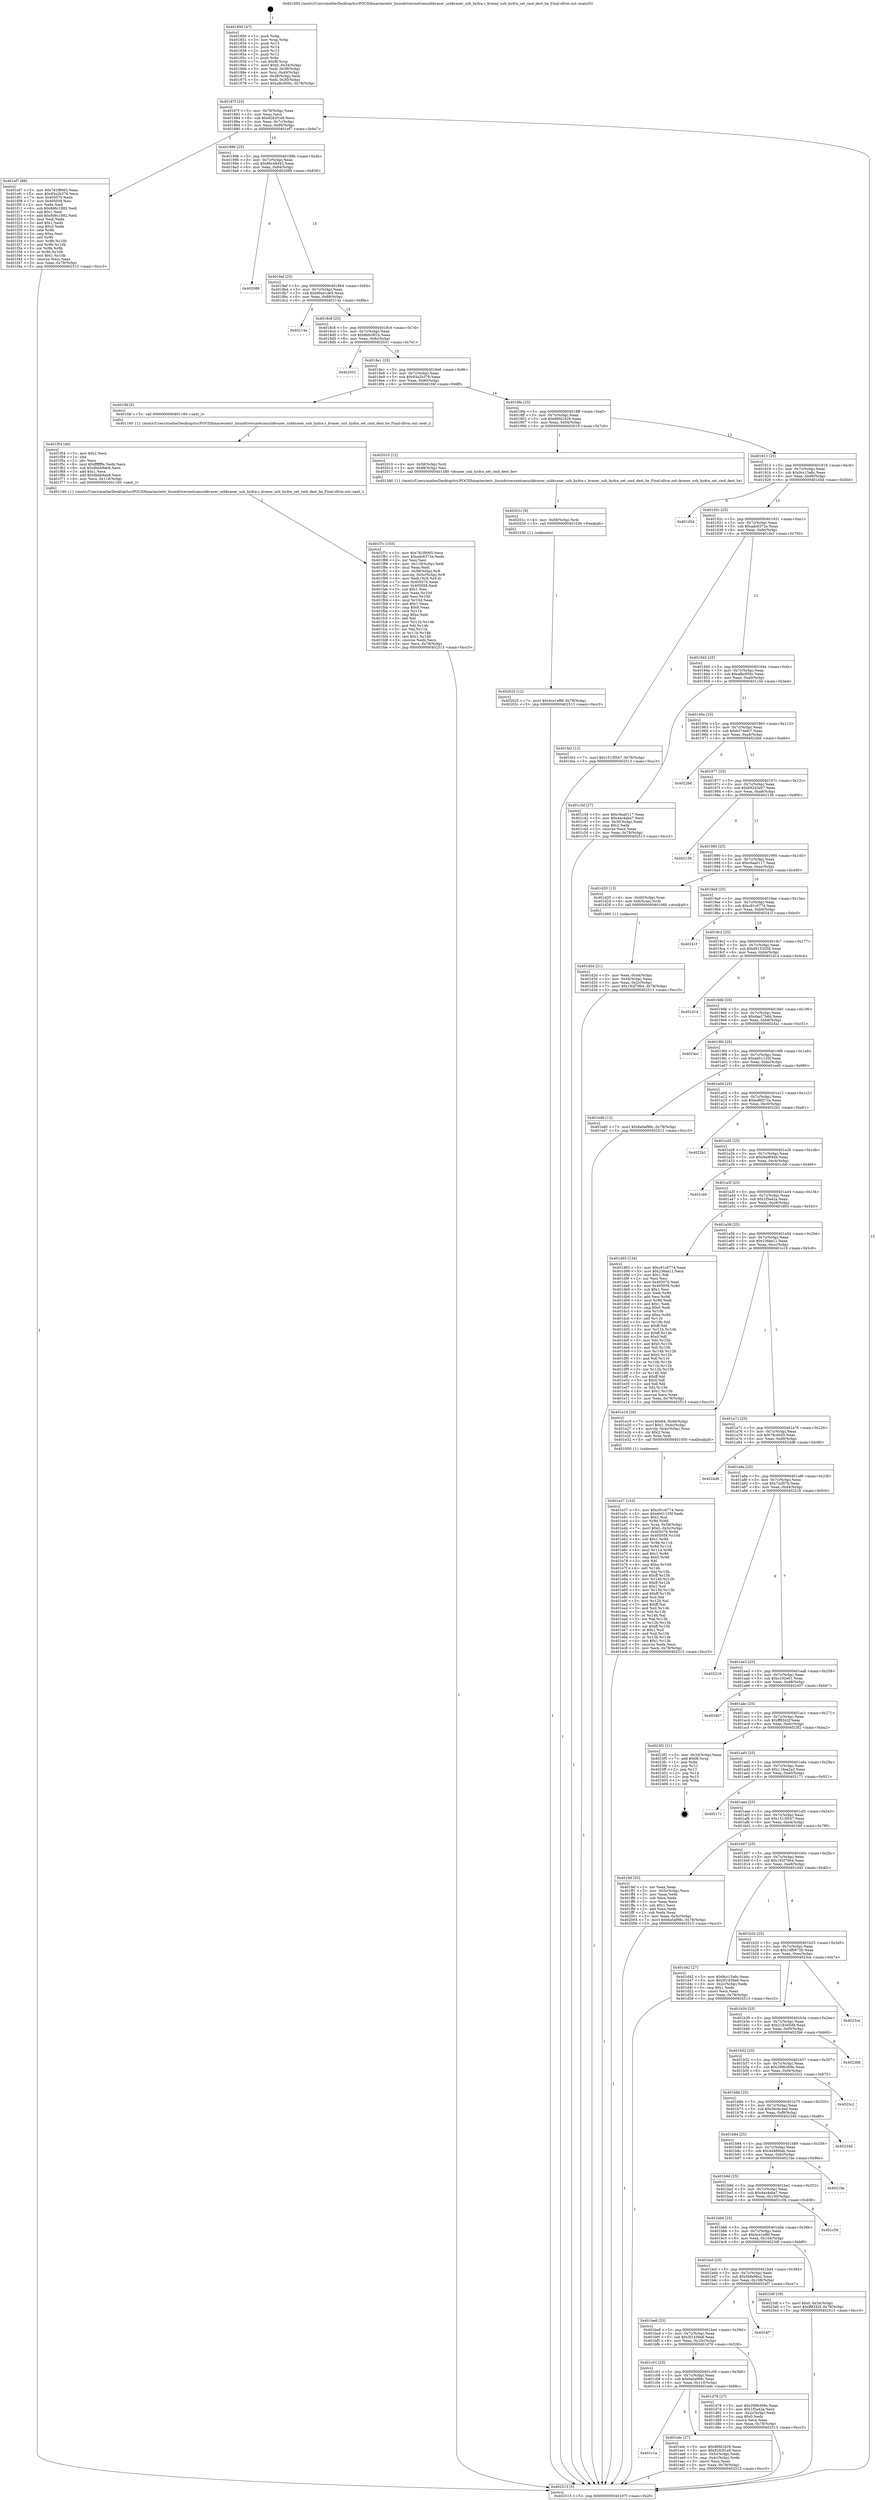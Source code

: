 digraph "0x401850" {
  label = "0x401850 (/mnt/c/Users/mathe/Desktop/tcc/POCII/binaries/extr_linuxdriversnetcanusbkvaser_usbkvaser_usb_hydra.c_kvaser_usb_hydra_set_cmd_dest_he_Final-ollvm.out::main(0))"
  labelloc = "t"
  node[shape=record]

  Entry [label="",width=0.3,height=0.3,shape=circle,fillcolor=black,style=filled]
  "0x40187f" [label="{
     0x40187f [23]\l
     | [instrs]\l
     &nbsp;&nbsp;0x40187f \<+3\>: mov -0x78(%rbp),%eax\l
     &nbsp;&nbsp;0x401882 \<+2\>: mov %eax,%ecx\l
     &nbsp;&nbsp;0x401884 \<+6\>: sub $0x8283f1e8,%ecx\l
     &nbsp;&nbsp;0x40188a \<+3\>: mov %eax,-0x7c(%rbp)\l
     &nbsp;&nbsp;0x40188d \<+3\>: mov %ecx,-0x80(%rbp)\l
     &nbsp;&nbsp;0x401890 \<+6\>: je 0000000000401ef7 \<main+0x6a7\>\l
  }"]
  "0x401ef7" [label="{
     0x401ef7 [88]\l
     | [instrs]\l
     &nbsp;&nbsp;0x401ef7 \<+5\>: mov $0x781f9065,%eax\l
     &nbsp;&nbsp;0x401efc \<+5\>: mov $0x93a2b378,%ecx\l
     &nbsp;&nbsp;0x401f01 \<+7\>: mov 0x405070,%edx\l
     &nbsp;&nbsp;0x401f08 \<+7\>: mov 0x405058,%esi\l
     &nbsp;&nbsp;0x401f0f \<+2\>: mov %edx,%edi\l
     &nbsp;&nbsp;0x401f11 \<+6\>: sub $0x8d6c1882,%edi\l
     &nbsp;&nbsp;0x401f17 \<+3\>: sub $0x1,%edi\l
     &nbsp;&nbsp;0x401f1a \<+6\>: add $0x8d6c1882,%edi\l
     &nbsp;&nbsp;0x401f20 \<+3\>: imul %edi,%edx\l
     &nbsp;&nbsp;0x401f23 \<+3\>: and $0x1,%edx\l
     &nbsp;&nbsp;0x401f26 \<+3\>: cmp $0x0,%edx\l
     &nbsp;&nbsp;0x401f29 \<+4\>: sete %r8b\l
     &nbsp;&nbsp;0x401f2d \<+3\>: cmp $0xa,%esi\l
     &nbsp;&nbsp;0x401f30 \<+4\>: setl %r9b\l
     &nbsp;&nbsp;0x401f34 \<+3\>: mov %r8b,%r10b\l
     &nbsp;&nbsp;0x401f37 \<+3\>: and %r9b,%r10b\l
     &nbsp;&nbsp;0x401f3a \<+3\>: xor %r9b,%r8b\l
     &nbsp;&nbsp;0x401f3d \<+3\>: or %r8b,%r10b\l
     &nbsp;&nbsp;0x401f40 \<+4\>: test $0x1,%r10b\l
     &nbsp;&nbsp;0x401f44 \<+3\>: cmovne %ecx,%eax\l
     &nbsp;&nbsp;0x401f47 \<+3\>: mov %eax,-0x78(%rbp)\l
     &nbsp;&nbsp;0x401f4a \<+5\>: jmp 0000000000402513 \<main+0xcc3\>\l
  }"]
  "0x401896" [label="{
     0x401896 [25]\l
     | [instrs]\l
     &nbsp;&nbsp;0x401896 \<+5\>: jmp 000000000040189b \<main+0x4b\>\l
     &nbsp;&nbsp;0x40189b \<+3\>: mov -0x7c(%rbp),%eax\l
     &nbsp;&nbsp;0x40189e \<+5\>: sub $0x86c48d43,%eax\l
     &nbsp;&nbsp;0x4018a3 \<+6\>: mov %eax,-0x84(%rbp)\l
     &nbsp;&nbsp;0x4018a9 \<+6\>: je 0000000000402089 \<main+0x839\>\l
  }"]
  Exit [label="",width=0.3,height=0.3,shape=circle,fillcolor=black,style=filled,peripheries=2]
  "0x402089" [label="{
     0x402089\l
  }", style=dashed]
  "0x4018af" [label="{
     0x4018af [25]\l
     | [instrs]\l
     &nbsp;&nbsp;0x4018af \<+5\>: jmp 00000000004018b4 \<main+0x64\>\l
     &nbsp;&nbsp;0x4018b4 \<+3\>: mov -0x7c(%rbp),%eax\l
     &nbsp;&nbsp;0x4018b7 \<+5\>: sub $0x89a41de5,%eax\l
     &nbsp;&nbsp;0x4018bc \<+6\>: mov %eax,-0x88(%rbp)\l
     &nbsp;&nbsp;0x4018c2 \<+6\>: je 000000000040214a \<main+0x8fa\>\l
  }"]
  "0x402025" [label="{
     0x402025 [12]\l
     | [instrs]\l
     &nbsp;&nbsp;0x402025 \<+7\>: movl $0x4ce1ef6f,-0x78(%rbp)\l
     &nbsp;&nbsp;0x40202c \<+5\>: jmp 0000000000402513 \<main+0xcc3\>\l
  }"]
  "0x40214a" [label="{
     0x40214a\l
  }", style=dashed]
  "0x4018c8" [label="{
     0x4018c8 [25]\l
     | [instrs]\l
     &nbsp;&nbsp;0x4018c8 \<+5\>: jmp 00000000004018cd \<main+0x7d\>\l
     &nbsp;&nbsp;0x4018cd \<+3\>: mov -0x7c(%rbp),%eax\l
     &nbsp;&nbsp;0x4018d0 \<+5\>: sub $0x8b0c9f1b,%eax\l
     &nbsp;&nbsp;0x4018d5 \<+6\>: mov %eax,-0x8c(%rbp)\l
     &nbsp;&nbsp;0x4018db \<+6\>: je 0000000000402031 \<main+0x7e1\>\l
  }"]
  "0x40201c" [label="{
     0x40201c [9]\l
     | [instrs]\l
     &nbsp;&nbsp;0x40201c \<+4\>: mov -0x58(%rbp),%rdi\l
     &nbsp;&nbsp;0x402020 \<+5\>: call 0000000000401030 \<free@plt\>\l
     | [calls]\l
     &nbsp;&nbsp;0x401030 \{1\} (unknown)\l
  }"]
  "0x402031" [label="{
     0x402031\l
  }", style=dashed]
  "0x4018e1" [label="{
     0x4018e1 [25]\l
     | [instrs]\l
     &nbsp;&nbsp;0x4018e1 \<+5\>: jmp 00000000004018e6 \<main+0x96\>\l
     &nbsp;&nbsp;0x4018e6 \<+3\>: mov -0x7c(%rbp),%eax\l
     &nbsp;&nbsp;0x4018e9 \<+5\>: sub $0x93a2b378,%eax\l
     &nbsp;&nbsp;0x4018ee \<+6\>: mov %eax,-0x90(%rbp)\l
     &nbsp;&nbsp;0x4018f4 \<+6\>: je 0000000000401f4f \<main+0x6ff\>\l
  }"]
  "0x401f7c" [label="{
     0x401f7c [103]\l
     | [instrs]\l
     &nbsp;&nbsp;0x401f7c \<+5\>: mov $0x781f9065,%ecx\l
     &nbsp;&nbsp;0x401f81 \<+5\>: mov $0xadc6372e,%edx\l
     &nbsp;&nbsp;0x401f86 \<+2\>: xor %esi,%esi\l
     &nbsp;&nbsp;0x401f88 \<+6\>: mov -0x118(%rbp),%edi\l
     &nbsp;&nbsp;0x401f8e \<+3\>: imul %eax,%edi\l
     &nbsp;&nbsp;0x401f91 \<+4\>: mov -0x58(%rbp),%r8\l
     &nbsp;&nbsp;0x401f95 \<+4\>: movslq -0x5c(%rbp),%r9\l
     &nbsp;&nbsp;0x401f99 \<+4\>: mov %edi,(%r8,%r9,4)\l
     &nbsp;&nbsp;0x401f9d \<+7\>: mov 0x405070,%eax\l
     &nbsp;&nbsp;0x401fa4 \<+7\>: mov 0x405058,%edi\l
     &nbsp;&nbsp;0x401fab \<+3\>: sub $0x1,%esi\l
     &nbsp;&nbsp;0x401fae \<+3\>: mov %eax,%r10d\l
     &nbsp;&nbsp;0x401fb1 \<+3\>: add %esi,%r10d\l
     &nbsp;&nbsp;0x401fb4 \<+4\>: imul %r10d,%eax\l
     &nbsp;&nbsp;0x401fb8 \<+3\>: and $0x1,%eax\l
     &nbsp;&nbsp;0x401fbb \<+3\>: cmp $0x0,%eax\l
     &nbsp;&nbsp;0x401fbe \<+4\>: sete %r11b\l
     &nbsp;&nbsp;0x401fc2 \<+3\>: cmp $0xa,%edi\l
     &nbsp;&nbsp;0x401fc5 \<+3\>: setl %bl\l
     &nbsp;&nbsp;0x401fc8 \<+3\>: mov %r11b,%r14b\l
     &nbsp;&nbsp;0x401fcb \<+3\>: and %bl,%r14b\l
     &nbsp;&nbsp;0x401fce \<+3\>: xor %bl,%r11b\l
     &nbsp;&nbsp;0x401fd1 \<+3\>: or %r11b,%r14b\l
     &nbsp;&nbsp;0x401fd4 \<+4\>: test $0x1,%r14b\l
     &nbsp;&nbsp;0x401fd8 \<+3\>: cmovne %edx,%ecx\l
     &nbsp;&nbsp;0x401fdb \<+3\>: mov %ecx,-0x78(%rbp)\l
     &nbsp;&nbsp;0x401fde \<+5\>: jmp 0000000000402513 \<main+0xcc3\>\l
  }"]
  "0x401f4f" [label="{
     0x401f4f [5]\l
     | [instrs]\l
     &nbsp;&nbsp;0x401f4f \<+5\>: call 0000000000401160 \<next_i\>\l
     | [calls]\l
     &nbsp;&nbsp;0x401160 \{1\} (/mnt/c/Users/mathe/Desktop/tcc/POCII/binaries/extr_linuxdriversnetcanusbkvaser_usbkvaser_usb_hydra.c_kvaser_usb_hydra_set_cmd_dest_he_Final-ollvm.out::next_i)\l
  }"]
  "0x4018fa" [label="{
     0x4018fa [25]\l
     | [instrs]\l
     &nbsp;&nbsp;0x4018fa \<+5\>: jmp 00000000004018ff \<main+0xaf\>\l
     &nbsp;&nbsp;0x4018ff \<+3\>: mov -0x7c(%rbp),%eax\l
     &nbsp;&nbsp;0x401902 \<+5\>: sub $0x96fd1629,%eax\l
     &nbsp;&nbsp;0x401907 \<+6\>: mov %eax,-0x94(%rbp)\l
     &nbsp;&nbsp;0x40190d \<+6\>: je 0000000000402010 \<main+0x7c0\>\l
  }"]
  "0x401f54" [label="{
     0x401f54 [40]\l
     | [instrs]\l
     &nbsp;&nbsp;0x401f54 \<+5\>: mov $0x2,%ecx\l
     &nbsp;&nbsp;0x401f59 \<+1\>: cltd\l
     &nbsp;&nbsp;0x401f5a \<+2\>: idiv %ecx\l
     &nbsp;&nbsp;0x401f5c \<+6\>: imul $0xfffffffe,%edx,%ecx\l
     &nbsp;&nbsp;0x401f62 \<+6\>: sub $0xdbbb9ab8,%ecx\l
     &nbsp;&nbsp;0x401f68 \<+3\>: add $0x1,%ecx\l
     &nbsp;&nbsp;0x401f6b \<+6\>: add $0xdbbb9ab8,%ecx\l
     &nbsp;&nbsp;0x401f71 \<+6\>: mov %ecx,-0x118(%rbp)\l
     &nbsp;&nbsp;0x401f77 \<+5\>: call 0000000000401160 \<next_i\>\l
     | [calls]\l
     &nbsp;&nbsp;0x401160 \{1\} (/mnt/c/Users/mathe/Desktop/tcc/POCII/binaries/extr_linuxdriversnetcanusbkvaser_usbkvaser_usb_hydra.c_kvaser_usb_hydra_set_cmd_dest_he_Final-ollvm.out::next_i)\l
  }"]
  "0x402010" [label="{
     0x402010 [12]\l
     | [instrs]\l
     &nbsp;&nbsp;0x402010 \<+4\>: mov -0x58(%rbp),%rdi\l
     &nbsp;&nbsp;0x402014 \<+3\>: mov -0x48(%rbp),%esi\l
     &nbsp;&nbsp;0x402017 \<+5\>: call 0000000000401580 \<kvaser_usb_hydra_set_cmd_dest_he\>\l
     | [calls]\l
     &nbsp;&nbsp;0x401580 \{1\} (/mnt/c/Users/mathe/Desktop/tcc/POCII/binaries/extr_linuxdriversnetcanusbkvaser_usbkvaser_usb_hydra.c_kvaser_usb_hydra_set_cmd_dest_he_Final-ollvm.out::kvaser_usb_hydra_set_cmd_dest_he)\l
  }"]
  "0x401913" [label="{
     0x401913 [25]\l
     | [instrs]\l
     &nbsp;&nbsp;0x401913 \<+5\>: jmp 0000000000401918 \<main+0xc8\>\l
     &nbsp;&nbsp;0x401918 \<+3\>: mov -0x7c(%rbp),%eax\l
     &nbsp;&nbsp;0x40191b \<+5\>: sub $0x9cc15a6c,%eax\l
     &nbsp;&nbsp;0x401920 \<+6\>: mov %eax,-0x98(%rbp)\l
     &nbsp;&nbsp;0x401926 \<+6\>: je 0000000000401d5d \<main+0x50d\>\l
  }"]
  "0x401c1a" [label="{
     0x401c1a\l
  }", style=dashed]
  "0x401d5d" [label="{
     0x401d5d\l
  }", style=dashed]
  "0x40192c" [label="{
     0x40192c [25]\l
     | [instrs]\l
     &nbsp;&nbsp;0x40192c \<+5\>: jmp 0000000000401931 \<main+0xe1\>\l
     &nbsp;&nbsp;0x401931 \<+3\>: mov -0x7c(%rbp),%eax\l
     &nbsp;&nbsp;0x401934 \<+5\>: sub $0xadc6372e,%eax\l
     &nbsp;&nbsp;0x401939 \<+6\>: mov %eax,-0x9c(%rbp)\l
     &nbsp;&nbsp;0x40193f \<+6\>: je 0000000000401fe3 \<main+0x793\>\l
  }"]
  "0x401edc" [label="{
     0x401edc [27]\l
     | [instrs]\l
     &nbsp;&nbsp;0x401edc \<+5\>: mov $0x96fd1629,%eax\l
     &nbsp;&nbsp;0x401ee1 \<+5\>: mov $0x8283f1e8,%ecx\l
     &nbsp;&nbsp;0x401ee6 \<+3\>: mov -0x5c(%rbp),%edx\l
     &nbsp;&nbsp;0x401ee9 \<+3\>: cmp -0x4c(%rbp),%edx\l
     &nbsp;&nbsp;0x401eec \<+3\>: cmovl %ecx,%eax\l
     &nbsp;&nbsp;0x401eef \<+3\>: mov %eax,-0x78(%rbp)\l
     &nbsp;&nbsp;0x401ef2 \<+5\>: jmp 0000000000402513 \<main+0xcc3\>\l
  }"]
  "0x401fe3" [label="{
     0x401fe3 [12]\l
     | [instrs]\l
     &nbsp;&nbsp;0x401fe3 \<+7\>: movl $0x1513f547,-0x78(%rbp)\l
     &nbsp;&nbsp;0x401fea \<+5\>: jmp 0000000000402513 \<main+0xcc3\>\l
  }"]
  "0x401945" [label="{
     0x401945 [25]\l
     | [instrs]\l
     &nbsp;&nbsp;0x401945 \<+5\>: jmp 000000000040194a \<main+0xfa\>\l
     &nbsp;&nbsp;0x40194a \<+3\>: mov -0x7c(%rbp),%eax\l
     &nbsp;&nbsp;0x40194d \<+5\>: sub $0xafbc856c,%eax\l
     &nbsp;&nbsp;0x401952 \<+6\>: mov %eax,-0xa0(%rbp)\l
     &nbsp;&nbsp;0x401958 \<+6\>: je 0000000000401c3d \<main+0x3ed\>\l
  }"]
  "0x401e37" [label="{
     0x401e37 [153]\l
     | [instrs]\l
     &nbsp;&nbsp;0x401e37 \<+5\>: mov $0xc91c6774,%ecx\l
     &nbsp;&nbsp;0x401e3c \<+5\>: mov $0xeb01135f,%edx\l
     &nbsp;&nbsp;0x401e41 \<+3\>: mov $0x1,%sil\l
     &nbsp;&nbsp;0x401e44 \<+3\>: xor %r8d,%r8d\l
     &nbsp;&nbsp;0x401e47 \<+4\>: mov %rax,-0x58(%rbp)\l
     &nbsp;&nbsp;0x401e4b \<+7\>: movl $0x0,-0x5c(%rbp)\l
     &nbsp;&nbsp;0x401e52 \<+8\>: mov 0x405070,%r9d\l
     &nbsp;&nbsp;0x401e5a \<+8\>: mov 0x405058,%r10d\l
     &nbsp;&nbsp;0x401e62 \<+4\>: sub $0x1,%r8d\l
     &nbsp;&nbsp;0x401e66 \<+3\>: mov %r9d,%r11d\l
     &nbsp;&nbsp;0x401e69 \<+3\>: add %r8d,%r11d\l
     &nbsp;&nbsp;0x401e6c \<+4\>: imul %r11d,%r9d\l
     &nbsp;&nbsp;0x401e70 \<+4\>: and $0x1,%r9d\l
     &nbsp;&nbsp;0x401e74 \<+4\>: cmp $0x0,%r9d\l
     &nbsp;&nbsp;0x401e78 \<+3\>: sete %bl\l
     &nbsp;&nbsp;0x401e7b \<+4\>: cmp $0xa,%r10d\l
     &nbsp;&nbsp;0x401e7f \<+4\>: setl %r14b\l
     &nbsp;&nbsp;0x401e83 \<+3\>: mov %bl,%r15b\l
     &nbsp;&nbsp;0x401e86 \<+4\>: xor $0xff,%r15b\l
     &nbsp;&nbsp;0x401e8a \<+3\>: mov %r14b,%r12b\l
     &nbsp;&nbsp;0x401e8d \<+4\>: xor $0xff,%r12b\l
     &nbsp;&nbsp;0x401e91 \<+4\>: xor $0x1,%sil\l
     &nbsp;&nbsp;0x401e95 \<+3\>: mov %r15b,%r13b\l
     &nbsp;&nbsp;0x401e98 \<+4\>: and $0xff,%r13b\l
     &nbsp;&nbsp;0x401e9c \<+3\>: and %sil,%bl\l
     &nbsp;&nbsp;0x401e9f \<+3\>: mov %r12b,%al\l
     &nbsp;&nbsp;0x401ea2 \<+2\>: and $0xff,%al\l
     &nbsp;&nbsp;0x401ea4 \<+3\>: and %sil,%r14b\l
     &nbsp;&nbsp;0x401ea7 \<+3\>: or %bl,%r13b\l
     &nbsp;&nbsp;0x401eaa \<+3\>: or %r14b,%al\l
     &nbsp;&nbsp;0x401ead \<+3\>: xor %al,%r13b\l
     &nbsp;&nbsp;0x401eb0 \<+3\>: or %r12b,%r15b\l
     &nbsp;&nbsp;0x401eb3 \<+4\>: xor $0xff,%r15b\l
     &nbsp;&nbsp;0x401eb7 \<+4\>: or $0x1,%sil\l
     &nbsp;&nbsp;0x401ebb \<+3\>: and %sil,%r15b\l
     &nbsp;&nbsp;0x401ebe \<+3\>: or %r15b,%r13b\l
     &nbsp;&nbsp;0x401ec1 \<+4\>: test $0x1,%r13b\l
     &nbsp;&nbsp;0x401ec5 \<+3\>: cmovne %edx,%ecx\l
     &nbsp;&nbsp;0x401ec8 \<+3\>: mov %ecx,-0x78(%rbp)\l
     &nbsp;&nbsp;0x401ecb \<+5\>: jmp 0000000000402513 \<main+0xcc3\>\l
  }"]
  "0x401c3d" [label="{
     0x401c3d [27]\l
     | [instrs]\l
     &nbsp;&nbsp;0x401c3d \<+5\>: mov $0xc6aa0117,%eax\l
     &nbsp;&nbsp;0x401c42 \<+5\>: mov $0x4ac4aba7,%ecx\l
     &nbsp;&nbsp;0x401c47 \<+3\>: mov -0x30(%rbp),%edx\l
     &nbsp;&nbsp;0x401c4a \<+3\>: cmp $0x2,%edx\l
     &nbsp;&nbsp;0x401c4d \<+3\>: cmovne %ecx,%eax\l
     &nbsp;&nbsp;0x401c50 \<+3\>: mov %eax,-0x78(%rbp)\l
     &nbsp;&nbsp;0x401c53 \<+5\>: jmp 0000000000402513 \<main+0xcc3\>\l
  }"]
  "0x40195e" [label="{
     0x40195e [25]\l
     | [instrs]\l
     &nbsp;&nbsp;0x40195e \<+5\>: jmp 0000000000401963 \<main+0x113\>\l
     &nbsp;&nbsp;0x401963 \<+3\>: mov -0x7c(%rbp),%eax\l
     &nbsp;&nbsp;0x401966 \<+5\>: sub $0xb374efc7,%eax\l
     &nbsp;&nbsp;0x40196b \<+6\>: mov %eax,-0xa4(%rbp)\l
     &nbsp;&nbsp;0x401971 \<+6\>: je 00000000004022bd \<main+0xa6d\>\l
  }"]
  "0x402513" [label="{
     0x402513 [5]\l
     | [instrs]\l
     &nbsp;&nbsp;0x402513 \<+5\>: jmp 000000000040187f \<main+0x2f\>\l
  }"]
  "0x401850" [label="{
     0x401850 [47]\l
     | [instrs]\l
     &nbsp;&nbsp;0x401850 \<+1\>: push %rbp\l
     &nbsp;&nbsp;0x401851 \<+3\>: mov %rsp,%rbp\l
     &nbsp;&nbsp;0x401854 \<+2\>: push %r15\l
     &nbsp;&nbsp;0x401856 \<+2\>: push %r14\l
     &nbsp;&nbsp;0x401858 \<+2\>: push %r13\l
     &nbsp;&nbsp;0x40185a \<+2\>: push %r12\l
     &nbsp;&nbsp;0x40185c \<+1\>: push %rbx\l
     &nbsp;&nbsp;0x40185d \<+7\>: sub $0xf8,%rsp\l
     &nbsp;&nbsp;0x401864 \<+7\>: movl $0x0,-0x34(%rbp)\l
     &nbsp;&nbsp;0x40186b \<+3\>: mov %edi,-0x38(%rbp)\l
     &nbsp;&nbsp;0x40186e \<+4\>: mov %rsi,-0x40(%rbp)\l
     &nbsp;&nbsp;0x401872 \<+3\>: mov -0x38(%rbp),%edi\l
     &nbsp;&nbsp;0x401875 \<+3\>: mov %edi,-0x30(%rbp)\l
     &nbsp;&nbsp;0x401878 \<+7\>: movl $0xafbc856c,-0x78(%rbp)\l
  }"]
  "0x401c01" [label="{
     0x401c01 [25]\l
     | [instrs]\l
     &nbsp;&nbsp;0x401c01 \<+5\>: jmp 0000000000401c06 \<main+0x3b6\>\l
     &nbsp;&nbsp;0x401c06 \<+3\>: mov -0x7c(%rbp),%eax\l
     &nbsp;&nbsp;0x401c09 \<+5\>: sub $0x6a0af98c,%eax\l
     &nbsp;&nbsp;0x401c0e \<+6\>: mov %eax,-0x110(%rbp)\l
     &nbsp;&nbsp;0x401c14 \<+6\>: je 0000000000401edc \<main+0x68c\>\l
  }"]
  "0x4022bd" [label="{
     0x4022bd\l
  }", style=dashed]
  "0x401977" [label="{
     0x401977 [25]\l
     | [instrs]\l
     &nbsp;&nbsp;0x401977 \<+5\>: jmp 000000000040197c \<main+0x12c\>\l
     &nbsp;&nbsp;0x40197c \<+3\>: mov -0x7c(%rbp),%eax\l
     &nbsp;&nbsp;0x40197f \<+5\>: sub $0xb9243a07,%eax\l
     &nbsp;&nbsp;0x401984 \<+6\>: mov %eax,-0xa8(%rbp)\l
     &nbsp;&nbsp;0x40198a \<+6\>: je 0000000000402156 \<main+0x906\>\l
  }"]
  "0x401d78" [label="{
     0x401d78 [27]\l
     | [instrs]\l
     &nbsp;&nbsp;0x401d78 \<+5\>: mov $0x299b369e,%eax\l
     &nbsp;&nbsp;0x401d7d \<+5\>: mov $0x1f5a42a,%ecx\l
     &nbsp;&nbsp;0x401d82 \<+3\>: mov -0x2c(%rbp),%edx\l
     &nbsp;&nbsp;0x401d85 \<+3\>: cmp $0x0,%edx\l
     &nbsp;&nbsp;0x401d88 \<+3\>: cmove %ecx,%eax\l
     &nbsp;&nbsp;0x401d8b \<+3\>: mov %eax,-0x78(%rbp)\l
     &nbsp;&nbsp;0x401d8e \<+5\>: jmp 0000000000402513 \<main+0xcc3\>\l
  }"]
  "0x402156" [label="{
     0x402156\l
  }", style=dashed]
  "0x401990" [label="{
     0x401990 [25]\l
     | [instrs]\l
     &nbsp;&nbsp;0x401990 \<+5\>: jmp 0000000000401995 \<main+0x145\>\l
     &nbsp;&nbsp;0x401995 \<+3\>: mov -0x7c(%rbp),%eax\l
     &nbsp;&nbsp;0x401998 \<+5\>: sub $0xc6aa0117,%eax\l
     &nbsp;&nbsp;0x40199d \<+6\>: mov %eax,-0xac(%rbp)\l
     &nbsp;&nbsp;0x4019a3 \<+6\>: je 0000000000401d20 \<main+0x4d0\>\l
  }"]
  "0x401be8" [label="{
     0x401be8 [25]\l
     | [instrs]\l
     &nbsp;&nbsp;0x401be8 \<+5\>: jmp 0000000000401bed \<main+0x39d\>\l
     &nbsp;&nbsp;0x401bed \<+3\>: mov -0x7c(%rbp),%eax\l
     &nbsp;&nbsp;0x401bf0 \<+5\>: sub $0x5f1439a6,%eax\l
     &nbsp;&nbsp;0x401bf5 \<+6\>: mov %eax,-0x10c(%rbp)\l
     &nbsp;&nbsp;0x401bfb \<+6\>: je 0000000000401d78 \<main+0x528\>\l
  }"]
  "0x401d20" [label="{
     0x401d20 [13]\l
     | [instrs]\l
     &nbsp;&nbsp;0x401d20 \<+4\>: mov -0x40(%rbp),%rax\l
     &nbsp;&nbsp;0x401d24 \<+4\>: mov 0x8(%rax),%rdi\l
     &nbsp;&nbsp;0x401d28 \<+5\>: call 0000000000401060 \<atoi@plt\>\l
     | [calls]\l
     &nbsp;&nbsp;0x401060 \{1\} (unknown)\l
  }"]
  "0x4019a9" [label="{
     0x4019a9 [25]\l
     | [instrs]\l
     &nbsp;&nbsp;0x4019a9 \<+5\>: jmp 00000000004019ae \<main+0x15e\>\l
     &nbsp;&nbsp;0x4019ae \<+3\>: mov -0x7c(%rbp),%eax\l
     &nbsp;&nbsp;0x4019b1 \<+5\>: sub $0xc91c6774,%eax\l
     &nbsp;&nbsp;0x4019b6 \<+6\>: mov %eax,-0xb0(%rbp)\l
     &nbsp;&nbsp;0x4019bc \<+6\>: je 000000000040241f \<main+0xbcf\>\l
  }"]
  "0x401d2d" [label="{
     0x401d2d [21]\l
     | [instrs]\l
     &nbsp;&nbsp;0x401d2d \<+3\>: mov %eax,-0x44(%rbp)\l
     &nbsp;&nbsp;0x401d30 \<+3\>: mov -0x44(%rbp),%eax\l
     &nbsp;&nbsp;0x401d33 \<+3\>: mov %eax,-0x2c(%rbp)\l
     &nbsp;&nbsp;0x401d36 \<+7\>: movl $0x192f79b4,-0x78(%rbp)\l
     &nbsp;&nbsp;0x401d3d \<+5\>: jmp 0000000000402513 \<main+0xcc3\>\l
  }"]
  "0x4024f7" [label="{
     0x4024f7\l
  }", style=dashed]
  "0x40241f" [label="{
     0x40241f\l
  }", style=dashed]
  "0x4019c2" [label="{
     0x4019c2 [25]\l
     | [instrs]\l
     &nbsp;&nbsp;0x4019c2 \<+5\>: jmp 00000000004019c7 \<main+0x177\>\l
     &nbsp;&nbsp;0x4019c7 \<+3\>: mov -0x7c(%rbp),%eax\l
     &nbsp;&nbsp;0x4019ca \<+5\>: sub $0xd9153258,%eax\l
     &nbsp;&nbsp;0x4019cf \<+6\>: mov %eax,-0xb4(%rbp)\l
     &nbsp;&nbsp;0x4019d5 \<+6\>: je 0000000000401d14 \<main+0x4c4\>\l
  }"]
  "0x401bcf" [label="{
     0x401bcf [25]\l
     | [instrs]\l
     &nbsp;&nbsp;0x401bcf \<+5\>: jmp 0000000000401bd4 \<main+0x384\>\l
     &nbsp;&nbsp;0x401bd4 \<+3\>: mov -0x7c(%rbp),%eax\l
     &nbsp;&nbsp;0x401bd7 \<+5\>: sub $0x5bfa98a2,%eax\l
     &nbsp;&nbsp;0x401bdc \<+6\>: mov %eax,-0x108(%rbp)\l
     &nbsp;&nbsp;0x401be2 \<+6\>: je 00000000004024f7 \<main+0xca7\>\l
  }"]
  "0x401d14" [label="{
     0x401d14\l
  }", style=dashed]
  "0x4019db" [label="{
     0x4019db [25]\l
     | [instrs]\l
     &nbsp;&nbsp;0x4019db \<+5\>: jmp 00000000004019e0 \<main+0x190\>\l
     &nbsp;&nbsp;0x4019e0 \<+3\>: mov -0x7c(%rbp),%eax\l
     &nbsp;&nbsp;0x4019e3 \<+5\>: sub $0xdaa17b6d,%eax\l
     &nbsp;&nbsp;0x4019e8 \<+6\>: mov %eax,-0xb8(%rbp)\l
     &nbsp;&nbsp;0x4019ee \<+6\>: je 00000000004024a1 \<main+0xc51\>\l
  }"]
  "0x4023df" [label="{
     0x4023df [19]\l
     | [instrs]\l
     &nbsp;&nbsp;0x4023df \<+7\>: movl $0x0,-0x34(%rbp)\l
     &nbsp;&nbsp;0x4023e6 \<+7\>: movl $0xff8342f,-0x78(%rbp)\l
     &nbsp;&nbsp;0x4023ed \<+5\>: jmp 0000000000402513 \<main+0xcc3\>\l
  }"]
  "0x4024a1" [label="{
     0x4024a1\l
  }", style=dashed]
  "0x4019f4" [label="{
     0x4019f4 [25]\l
     | [instrs]\l
     &nbsp;&nbsp;0x4019f4 \<+5\>: jmp 00000000004019f9 \<main+0x1a9\>\l
     &nbsp;&nbsp;0x4019f9 \<+3\>: mov -0x7c(%rbp),%eax\l
     &nbsp;&nbsp;0x4019fc \<+5\>: sub $0xeb01135f,%eax\l
     &nbsp;&nbsp;0x401a01 \<+6\>: mov %eax,-0xbc(%rbp)\l
     &nbsp;&nbsp;0x401a07 \<+6\>: je 0000000000401ed0 \<main+0x680\>\l
  }"]
  "0x401bb6" [label="{
     0x401bb6 [25]\l
     | [instrs]\l
     &nbsp;&nbsp;0x401bb6 \<+5\>: jmp 0000000000401bbb \<main+0x36b\>\l
     &nbsp;&nbsp;0x401bbb \<+3\>: mov -0x7c(%rbp),%eax\l
     &nbsp;&nbsp;0x401bbe \<+5\>: sub $0x4ce1ef6f,%eax\l
     &nbsp;&nbsp;0x401bc3 \<+6\>: mov %eax,-0x104(%rbp)\l
     &nbsp;&nbsp;0x401bc9 \<+6\>: je 00000000004023df \<main+0xb8f\>\l
  }"]
  "0x401ed0" [label="{
     0x401ed0 [12]\l
     | [instrs]\l
     &nbsp;&nbsp;0x401ed0 \<+7\>: movl $0x6a0af98c,-0x78(%rbp)\l
     &nbsp;&nbsp;0x401ed7 \<+5\>: jmp 0000000000402513 \<main+0xcc3\>\l
  }"]
  "0x401a0d" [label="{
     0x401a0d [25]\l
     | [instrs]\l
     &nbsp;&nbsp;0x401a0d \<+5\>: jmp 0000000000401a12 \<main+0x1c2\>\l
     &nbsp;&nbsp;0x401a12 \<+3\>: mov -0x7c(%rbp),%eax\l
     &nbsp;&nbsp;0x401a15 \<+5\>: sub $0xed6f27ca,%eax\l
     &nbsp;&nbsp;0x401a1a \<+6\>: mov %eax,-0xc0(%rbp)\l
     &nbsp;&nbsp;0x401a20 \<+6\>: je 00000000004022b1 \<main+0xa61\>\l
  }"]
  "0x401c58" [label="{
     0x401c58\l
  }", style=dashed]
  "0x4022b1" [label="{
     0x4022b1\l
  }", style=dashed]
  "0x401a26" [label="{
     0x401a26 [25]\l
     | [instrs]\l
     &nbsp;&nbsp;0x401a26 \<+5\>: jmp 0000000000401a2b \<main+0x1db\>\l
     &nbsp;&nbsp;0x401a2b \<+3\>: mov -0x7c(%rbp),%eax\l
     &nbsp;&nbsp;0x401a2e \<+5\>: sub $0xf4ef6949,%eax\l
     &nbsp;&nbsp;0x401a33 \<+6\>: mov %eax,-0xc4(%rbp)\l
     &nbsp;&nbsp;0x401a39 \<+6\>: je 0000000000401cb0 \<main+0x460\>\l
  }"]
  "0x401b9d" [label="{
     0x401b9d [25]\l
     | [instrs]\l
     &nbsp;&nbsp;0x401b9d \<+5\>: jmp 0000000000401ba2 \<main+0x352\>\l
     &nbsp;&nbsp;0x401ba2 \<+3\>: mov -0x7c(%rbp),%eax\l
     &nbsp;&nbsp;0x401ba5 \<+5\>: sub $0x4ac4aba7,%eax\l
     &nbsp;&nbsp;0x401baa \<+6\>: mov %eax,-0x100(%rbp)\l
     &nbsp;&nbsp;0x401bb0 \<+6\>: je 0000000000401c58 \<main+0x408\>\l
  }"]
  "0x401cb0" [label="{
     0x401cb0\l
  }", style=dashed]
  "0x401a3f" [label="{
     0x401a3f [25]\l
     | [instrs]\l
     &nbsp;&nbsp;0x401a3f \<+5\>: jmp 0000000000401a44 \<main+0x1f4\>\l
     &nbsp;&nbsp;0x401a44 \<+3\>: mov -0x7c(%rbp),%eax\l
     &nbsp;&nbsp;0x401a47 \<+5\>: sub $0x1f5a42a,%eax\l
     &nbsp;&nbsp;0x401a4c \<+6\>: mov %eax,-0xc8(%rbp)\l
     &nbsp;&nbsp;0x401a52 \<+6\>: je 0000000000401d93 \<main+0x543\>\l
  }"]
  "0x4021be" [label="{
     0x4021be\l
  }", style=dashed]
  "0x401d93" [label="{
     0x401d93 [134]\l
     | [instrs]\l
     &nbsp;&nbsp;0x401d93 \<+5\>: mov $0xc91c6774,%eax\l
     &nbsp;&nbsp;0x401d98 \<+5\>: mov $0x236ea11,%ecx\l
     &nbsp;&nbsp;0x401d9d \<+2\>: mov $0x1,%dl\l
     &nbsp;&nbsp;0x401d9f \<+2\>: xor %esi,%esi\l
     &nbsp;&nbsp;0x401da1 \<+7\>: mov 0x405070,%edi\l
     &nbsp;&nbsp;0x401da8 \<+8\>: mov 0x405058,%r8d\l
     &nbsp;&nbsp;0x401db0 \<+3\>: sub $0x1,%esi\l
     &nbsp;&nbsp;0x401db3 \<+3\>: mov %edi,%r9d\l
     &nbsp;&nbsp;0x401db6 \<+3\>: add %esi,%r9d\l
     &nbsp;&nbsp;0x401db9 \<+4\>: imul %r9d,%edi\l
     &nbsp;&nbsp;0x401dbd \<+3\>: and $0x1,%edi\l
     &nbsp;&nbsp;0x401dc0 \<+3\>: cmp $0x0,%edi\l
     &nbsp;&nbsp;0x401dc3 \<+4\>: sete %r10b\l
     &nbsp;&nbsp;0x401dc7 \<+4\>: cmp $0xa,%r8d\l
     &nbsp;&nbsp;0x401dcb \<+4\>: setl %r11b\l
     &nbsp;&nbsp;0x401dcf \<+3\>: mov %r10b,%bl\l
     &nbsp;&nbsp;0x401dd2 \<+3\>: xor $0xff,%bl\l
     &nbsp;&nbsp;0x401dd5 \<+3\>: mov %r11b,%r14b\l
     &nbsp;&nbsp;0x401dd8 \<+4\>: xor $0xff,%r14b\l
     &nbsp;&nbsp;0x401ddc \<+3\>: xor $0x0,%dl\l
     &nbsp;&nbsp;0x401ddf \<+3\>: mov %bl,%r15b\l
     &nbsp;&nbsp;0x401de2 \<+4\>: and $0x0,%r15b\l
     &nbsp;&nbsp;0x401de6 \<+3\>: and %dl,%r10b\l
     &nbsp;&nbsp;0x401de9 \<+3\>: mov %r14b,%r12b\l
     &nbsp;&nbsp;0x401dec \<+4\>: and $0x0,%r12b\l
     &nbsp;&nbsp;0x401df0 \<+3\>: and %dl,%r11b\l
     &nbsp;&nbsp;0x401df3 \<+3\>: or %r10b,%r15b\l
     &nbsp;&nbsp;0x401df6 \<+3\>: or %r11b,%r12b\l
     &nbsp;&nbsp;0x401df9 \<+3\>: xor %r12b,%r15b\l
     &nbsp;&nbsp;0x401dfc \<+3\>: or %r14b,%bl\l
     &nbsp;&nbsp;0x401dff \<+3\>: xor $0xff,%bl\l
     &nbsp;&nbsp;0x401e02 \<+3\>: or $0x0,%dl\l
     &nbsp;&nbsp;0x401e05 \<+2\>: and %dl,%bl\l
     &nbsp;&nbsp;0x401e07 \<+3\>: or %bl,%r15b\l
     &nbsp;&nbsp;0x401e0a \<+4\>: test $0x1,%r15b\l
     &nbsp;&nbsp;0x401e0e \<+3\>: cmovne %ecx,%eax\l
     &nbsp;&nbsp;0x401e11 \<+3\>: mov %eax,-0x78(%rbp)\l
     &nbsp;&nbsp;0x401e14 \<+5\>: jmp 0000000000402513 \<main+0xcc3\>\l
  }"]
  "0x401a58" [label="{
     0x401a58 [25]\l
     | [instrs]\l
     &nbsp;&nbsp;0x401a58 \<+5\>: jmp 0000000000401a5d \<main+0x20d\>\l
     &nbsp;&nbsp;0x401a5d \<+3\>: mov -0x7c(%rbp),%eax\l
     &nbsp;&nbsp;0x401a60 \<+5\>: sub $0x236ea11,%eax\l
     &nbsp;&nbsp;0x401a65 \<+6\>: mov %eax,-0xcc(%rbp)\l
     &nbsp;&nbsp;0x401a6b \<+6\>: je 0000000000401e19 \<main+0x5c9\>\l
  }"]
  "0x401b84" [label="{
     0x401b84 [25]\l
     | [instrs]\l
     &nbsp;&nbsp;0x401b84 \<+5\>: jmp 0000000000401b89 \<main+0x339\>\l
     &nbsp;&nbsp;0x401b89 \<+3\>: mov -0x7c(%rbp),%eax\l
     &nbsp;&nbsp;0x401b8c \<+5\>: sub $0x444fd0ab,%eax\l
     &nbsp;&nbsp;0x401b91 \<+6\>: mov %eax,-0xfc(%rbp)\l
     &nbsp;&nbsp;0x401b97 \<+6\>: je 00000000004021be \<main+0x96e\>\l
  }"]
  "0x401e19" [label="{
     0x401e19 [30]\l
     | [instrs]\l
     &nbsp;&nbsp;0x401e19 \<+7\>: movl $0x64,-0x48(%rbp)\l
     &nbsp;&nbsp;0x401e20 \<+7\>: movl $0x1,-0x4c(%rbp)\l
     &nbsp;&nbsp;0x401e27 \<+4\>: movslq -0x4c(%rbp),%rax\l
     &nbsp;&nbsp;0x401e2b \<+4\>: shl $0x2,%rax\l
     &nbsp;&nbsp;0x401e2f \<+3\>: mov %rax,%rdi\l
     &nbsp;&nbsp;0x401e32 \<+5\>: call 0000000000401050 \<malloc@plt\>\l
     | [calls]\l
     &nbsp;&nbsp;0x401050 \{1\} (unknown)\l
  }"]
  "0x401a71" [label="{
     0x401a71 [25]\l
     | [instrs]\l
     &nbsp;&nbsp;0x401a71 \<+5\>: jmp 0000000000401a76 \<main+0x226\>\l
     &nbsp;&nbsp;0x401a76 \<+3\>: mov -0x7c(%rbp),%eax\l
     &nbsp;&nbsp;0x401a79 \<+5\>: sub $0x78c60d5,%eax\l
     &nbsp;&nbsp;0x401a7e \<+6\>: mov %eax,-0xd0(%rbp)\l
     &nbsp;&nbsp;0x401a84 \<+6\>: je 00000000004024d6 \<main+0xc86\>\l
  }"]
  "0x40234d" [label="{
     0x40234d\l
  }", style=dashed]
  "0x4024d6" [label="{
     0x4024d6\l
  }", style=dashed]
  "0x401a8a" [label="{
     0x401a8a [25]\l
     | [instrs]\l
     &nbsp;&nbsp;0x401a8a \<+5\>: jmp 0000000000401a8f \<main+0x23f\>\l
     &nbsp;&nbsp;0x401a8f \<+3\>: mov -0x7c(%rbp),%eax\l
     &nbsp;&nbsp;0x401a92 \<+5\>: sub $0x7ccf07b,%eax\l
     &nbsp;&nbsp;0x401a97 \<+6\>: mov %eax,-0xd4(%rbp)\l
     &nbsp;&nbsp;0x401a9d \<+6\>: je 0000000000402216 \<main+0x9c6\>\l
  }"]
  "0x401b6b" [label="{
     0x401b6b [25]\l
     | [instrs]\l
     &nbsp;&nbsp;0x401b6b \<+5\>: jmp 0000000000401b70 \<main+0x320\>\l
     &nbsp;&nbsp;0x401b70 \<+3\>: mov -0x7c(%rbp),%eax\l
     &nbsp;&nbsp;0x401b73 \<+5\>: sub $0x3bcbc4ed,%eax\l
     &nbsp;&nbsp;0x401b78 \<+6\>: mov %eax,-0xf8(%rbp)\l
     &nbsp;&nbsp;0x401b7e \<+6\>: je 000000000040234d \<main+0xafd\>\l
  }"]
  "0x402216" [label="{
     0x402216\l
  }", style=dashed]
  "0x401aa3" [label="{
     0x401aa3 [25]\l
     | [instrs]\l
     &nbsp;&nbsp;0x401aa3 \<+5\>: jmp 0000000000401aa8 \<main+0x258\>\l
     &nbsp;&nbsp;0x401aa8 \<+3\>: mov -0x7c(%rbp),%eax\l
     &nbsp;&nbsp;0x401aab \<+5\>: sub $0xc102e61,%eax\l
     &nbsp;&nbsp;0x401ab0 \<+6\>: mov %eax,-0xd8(%rbp)\l
     &nbsp;&nbsp;0x401ab6 \<+6\>: je 0000000000402407 \<main+0xbb7\>\l
  }"]
  "0x4023c2" [label="{
     0x4023c2\l
  }", style=dashed]
  "0x402407" [label="{
     0x402407\l
  }", style=dashed]
  "0x401abc" [label="{
     0x401abc [25]\l
     | [instrs]\l
     &nbsp;&nbsp;0x401abc \<+5\>: jmp 0000000000401ac1 \<main+0x271\>\l
     &nbsp;&nbsp;0x401ac1 \<+3\>: mov -0x7c(%rbp),%eax\l
     &nbsp;&nbsp;0x401ac4 \<+5\>: sub $0xff8342f,%eax\l
     &nbsp;&nbsp;0x401ac9 \<+6\>: mov %eax,-0xdc(%rbp)\l
     &nbsp;&nbsp;0x401acf \<+6\>: je 00000000004023f2 \<main+0xba2\>\l
  }"]
  "0x401b52" [label="{
     0x401b52 [25]\l
     | [instrs]\l
     &nbsp;&nbsp;0x401b52 \<+5\>: jmp 0000000000401b57 \<main+0x307\>\l
     &nbsp;&nbsp;0x401b57 \<+3\>: mov -0x7c(%rbp),%eax\l
     &nbsp;&nbsp;0x401b5a \<+5\>: sub $0x299b369e,%eax\l
     &nbsp;&nbsp;0x401b5f \<+6\>: mov %eax,-0xf4(%rbp)\l
     &nbsp;&nbsp;0x401b65 \<+6\>: je 00000000004023c2 \<main+0xb72\>\l
  }"]
  "0x4023f2" [label="{
     0x4023f2 [21]\l
     | [instrs]\l
     &nbsp;&nbsp;0x4023f2 \<+3\>: mov -0x34(%rbp),%eax\l
     &nbsp;&nbsp;0x4023f5 \<+7\>: add $0xf8,%rsp\l
     &nbsp;&nbsp;0x4023fc \<+1\>: pop %rbx\l
     &nbsp;&nbsp;0x4023fd \<+2\>: pop %r12\l
     &nbsp;&nbsp;0x4023ff \<+2\>: pop %r13\l
     &nbsp;&nbsp;0x402401 \<+2\>: pop %r14\l
     &nbsp;&nbsp;0x402403 \<+2\>: pop %r15\l
     &nbsp;&nbsp;0x402405 \<+1\>: pop %rbp\l
     &nbsp;&nbsp;0x402406 \<+1\>: ret\l
  }"]
  "0x401ad5" [label="{
     0x401ad5 [25]\l
     | [instrs]\l
     &nbsp;&nbsp;0x401ad5 \<+5\>: jmp 0000000000401ada \<main+0x28a\>\l
     &nbsp;&nbsp;0x401ada \<+3\>: mov -0x7c(%rbp),%eax\l
     &nbsp;&nbsp;0x401add \<+5\>: sub $0x116ea2a3,%eax\l
     &nbsp;&nbsp;0x401ae2 \<+6\>: mov %eax,-0xe0(%rbp)\l
     &nbsp;&nbsp;0x401ae8 \<+6\>: je 0000000000402171 \<main+0x921\>\l
  }"]
  "0x4023b6" [label="{
     0x4023b6\l
  }", style=dashed]
  "0x402171" [label="{
     0x402171\l
  }", style=dashed]
  "0x401aee" [label="{
     0x401aee [25]\l
     | [instrs]\l
     &nbsp;&nbsp;0x401aee \<+5\>: jmp 0000000000401af3 \<main+0x2a3\>\l
     &nbsp;&nbsp;0x401af3 \<+3\>: mov -0x7c(%rbp),%eax\l
     &nbsp;&nbsp;0x401af6 \<+5\>: sub $0x1513f547,%eax\l
     &nbsp;&nbsp;0x401afb \<+6\>: mov %eax,-0xe4(%rbp)\l
     &nbsp;&nbsp;0x401b01 \<+6\>: je 0000000000401fef \<main+0x79f\>\l
  }"]
  "0x401b39" [label="{
     0x401b39 [25]\l
     | [instrs]\l
     &nbsp;&nbsp;0x401b39 \<+5\>: jmp 0000000000401b3e \<main+0x2ee\>\l
     &nbsp;&nbsp;0x401b3e \<+3\>: mov -0x7c(%rbp),%eax\l
     &nbsp;&nbsp;0x401b41 \<+5\>: sub $0x2183d5d9,%eax\l
     &nbsp;&nbsp;0x401b46 \<+6\>: mov %eax,-0xf0(%rbp)\l
     &nbsp;&nbsp;0x401b4c \<+6\>: je 00000000004023b6 \<main+0xb66\>\l
  }"]
  "0x401fef" [label="{
     0x401fef [33]\l
     | [instrs]\l
     &nbsp;&nbsp;0x401fef \<+2\>: xor %eax,%eax\l
     &nbsp;&nbsp;0x401ff1 \<+3\>: mov -0x5c(%rbp),%ecx\l
     &nbsp;&nbsp;0x401ff4 \<+2\>: mov %eax,%edx\l
     &nbsp;&nbsp;0x401ff6 \<+2\>: sub %ecx,%edx\l
     &nbsp;&nbsp;0x401ff8 \<+2\>: mov %eax,%ecx\l
     &nbsp;&nbsp;0x401ffa \<+3\>: sub $0x1,%ecx\l
     &nbsp;&nbsp;0x401ffd \<+2\>: add %ecx,%edx\l
     &nbsp;&nbsp;0x401fff \<+2\>: sub %edx,%eax\l
     &nbsp;&nbsp;0x402001 \<+3\>: mov %eax,-0x5c(%rbp)\l
     &nbsp;&nbsp;0x402004 \<+7\>: movl $0x6a0af98c,-0x78(%rbp)\l
     &nbsp;&nbsp;0x40200b \<+5\>: jmp 0000000000402513 \<main+0xcc3\>\l
  }"]
  "0x401b07" [label="{
     0x401b07 [25]\l
     | [instrs]\l
     &nbsp;&nbsp;0x401b07 \<+5\>: jmp 0000000000401b0c \<main+0x2bc\>\l
     &nbsp;&nbsp;0x401b0c \<+3\>: mov -0x7c(%rbp),%eax\l
     &nbsp;&nbsp;0x401b0f \<+5\>: sub $0x192f79b4,%eax\l
     &nbsp;&nbsp;0x401b14 \<+6\>: mov %eax,-0xe8(%rbp)\l
     &nbsp;&nbsp;0x401b1a \<+6\>: je 0000000000401d42 \<main+0x4f2\>\l
  }"]
  "0x4023ce" [label="{
     0x4023ce\l
  }", style=dashed]
  "0x401d42" [label="{
     0x401d42 [27]\l
     | [instrs]\l
     &nbsp;&nbsp;0x401d42 \<+5\>: mov $0x9cc15a6c,%eax\l
     &nbsp;&nbsp;0x401d47 \<+5\>: mov $0x5f1439a6,%ecx\l
     &nbsp;&nbsp;0x401d4c \<+3\>: mov -0x2c(%rbp),%edx\l
     &nbsp;&nbsp;0x401d4f \<+3\>: cmp $0x1,%edx\l
     &nbsp;&nbsp;0x401d52 \<+3\>: cmovl %ecx,%eax\l
     &nbsp;&nbsp;0x401d55 \<+3\>: mov %eax,-0x78(%rbp)\l
     &nbsp;&nbsp;0x401d58 \<+5\>: jmp 0000000000402513 \<main+0xcc3\>\l
  }"]
  "0x401b20" [label="{
     0x401b20 [25]\l
     | [instrs]\l
     &nbsp;&nbsp;0x401b20 \<+5\>: jmp 0000000000401b25 \<main+0x2d5\>\l
     &nbsp;&nbsp;0x401b25 \<+3\>: mov -0x7c(%rbp),%eax\l
     &nbsp;&nbsp;0x401b28 \<+5\>: sub $0x1dfb872b,%eax\l
     &nbsp;&nbsp;0x401b2d \<+6\>: mov %eax,-0xec(%rbp)\l
     &nbsp;&nbsp;0x401b33 \<+6\>: je 00000000004023ce \<main+0xb7e\>\l
  }"]
  Entry -> "0x401850" [label=" 1"]
  "0x40187f" -> "0x401ef7" [label=" 1"]
  "0x40187f" -> "0x401896" [label=" 15"]
  "0x4023f2" -> Exit [label=" 1"]
  "0x401896" -> "0x402089" [label=" 0"]
  "0x401896" -> "0x4018af" [label=" 15"]
  "0x4023df" -> "0x402513" [label=" 1"]
  "0x4018af" -> "0x40214a" [label=" 0"]
  "0x4018af" -> "0x4018c8" [label=" 15"]
  "0x402025" -> "0x402513" [label=" 1"]
  "0x4018c8" -> "0x402031" [label=" 0"]
  "0x4018c8" -> "0x4018e1" [label=" 15"]
  "0x40201c" -> "0x402025" [label=" 1"]
  "0x4018e1" -> "0x401f4f" [label=" 1"]
  "0x4018e1" -> "0x4018fa" [label=" 14"]
  "0x402010" -> "0x40201c" [label=" 1"]
  "0x4018fa" -> "0x402010" [label=" 1"]
  "0x4018fa" -> "0x401913" [label=" 13"]
  "0x401fef" -> "0x402513" [label=" 1"]
  "0x401913" -> "0x401d5d" [label=" 0"]
  "0x401913" -> "0x40192c" [label=" 13"]
  "0x401fe3" -> "0x402513" [label=" 1"]
  "0x40192c" -> "0x401fe3" [label=" 1"]
  "0x40192c" -> "0x401945" [label=" 12"]
  "0x401f7c" -> "0x402513" [label=" 1"]
  "0x401945" -> "0x401c3d" [label=" 1"]
  "0x401945" -> "0x40195e" [label=" 11"]
  "0x401c3d" -> "0x402513" [label=" 1"]
  "0x401850" -> "0x40187f" [label=" 1"]
  "0x402513" -> "0x40187f" [label=" 15"]
  "0x401f4f" -> "0x401f54" [label=" 1"]
  "0x40195e" -> "0x4022bd" [label=" 0"]
  "0x40195e" -> "0x401977" [label=" 11"]
  "0x401ef7" -> "0x402513" [label=" 1"]
  "0x401977" -> "0x402156" [label=" 0"]
  "0x401977" -> "0x401990" [label=" 11"]
  "0x401edc" -> "0x402513" [label=" 2"]
  "0x401990" -> "0x401d20" [label=" 1"]
  "0x401990" -> "0x4019a9" [label=" 10"]
  "0x401d20" -> "0x401d2d" [label=" 1"]
  "0x401d2d" -> "0x402513" [label=" 1"]
  "0x401c01" -> "0x401edc" [label=" 2"]
  "0x4019a9" -> "0x40241f" [label=" 0"]
  "0x4019a9" -> "0x4019c2" [label=" 10"]
  "0x401f54" -> "0x401f7c" [label=" 1"]
  "0x4019c2" -> "0x401d14" [label=" 0"]
  "0x4019c2" -> "0x4019db" [label=" 10"]
  "0x401e37" -> "0x402513" [label=" 1"]
  "0x4019db" -> "0x4024a1" [label=" 0"]
  "0x4019db" -> "0x4019f4" [label=" 10"]
  "0x401e19" -> "0x401e37" [label=" 1"]
  "0x4019f4" -> "0x401ed0" [label=" 1"]
  "0x4019f4" -> "0x401a0d" [label=" 9"]
  "0x401d78" -> "0x402513" [label=" 1"]
  "0x401a0d" -> "0x4022b1" [label=" 0"]
  "0x401a0d" -> "0x401a26" [label=" 9"]
  "0x401be8" -> "0x401c01" [label=" 2"]
  "0x401a26" -> "0x401cb0" [label=" 0"]
  "0x401a26" -> "0x401a3f" [label=" 9"]
  "0x401c01" -> "0x401c1a" [label=" 0"]
  "0x401a3f" -> "0x401d93" [label=" 1"]
  "0x401a3f" -> "0x401a58" [label=" 8"]
  "0x401bcf" -> "0x401be8" [label=" 3"]
  "0x401a58" -> "0x401e19" [label=" 1"]
  "0x401a58" -> "0x401a71" [label=" 7"]
  "0x401ed0" -> "0x402513" [label=" 1"]
  "0x401a71" -> "0x4024d6" [label=" 0"]
  "0x401a71" -> "0x401a8a" [label=" 7"]
  "0x401bb6" -> "0x401bcf" [label=" 3"]
  "0x401a8a" -> "0x402216" [label=" 0"]
  "0x401a8a" -> "0x401aa3" [label=" 7"]
  "0x401d93" -> "0x402513" [label=" 1"]
  "0x401aa3" -> "0x402407" [label=" 0"]
  "0x401aa3" -> "0x401abc" [label=" 7"]
  "0x401b9d" -> "0x401bb6" [label=" 4"]
  "0x401abc" -> "0x4023f2" [label=" 1"]
  "0x401abc" -> "0x401ad5" [label=" 6"]
  "0x401be8" -> "0x401d78" [label=" 1"]
  "0x401ad5" -> "0x402171" [label=" 0"]
  "0x401ad5" -> "0x401aee" [label=" 6"]
  "0x401b84" -> "0x401b9d" [label=" 4"]
  "0x401aee" -> "0x401fef" [label=" 1"]
  "0x401aee" -> "0x401b07" [label=" 5"]
  "0x401bcf" -> "0x4024f7" [label=" 0"]
  "0x401b07" -> "0x401d42" [label=" 1"]
  "0x401b07" -> "0x401b20" [label=" 4"]
  "0x401d42" -> "0x402513" [label=" 1"]
  "0x401b6b" -> "0x401b84" [label=" 4"]
  "0x401b20" -> "0x4023ce" [label=" 0"]
  "0x401b20" -> "0x401b39" [label=" 4"]
  "0x401b84" -> "0x4021be" [label=" 0"]
  "0x401b39" -> "0x4023b6" [label=" 0"]
  "0x401b39" -> "0x401b52" [label=" 4"]
  "0x401b9d" -> "0x401c58" [label=" 0"]
  "0x401b52" -> "0x4023c2" [label=" 0"]
  "0x401b52" -> "0x401b6b" [label=" 4"]
  "0x401bb6" -> "0x4023df" [label=" 1"]
  "0x401b6b" -> "0x40234d" [label=" 0"]
}
